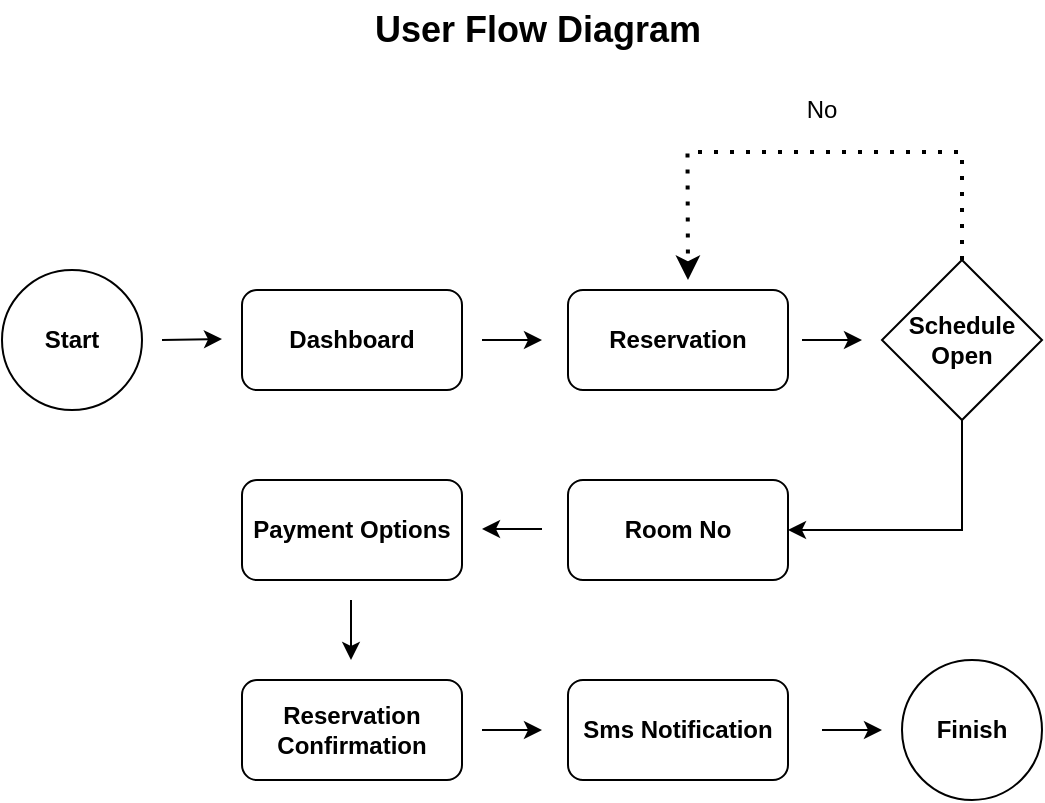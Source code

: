 <mxfile version="21.6.3" type="google">
  <diagram name="Page-1" id="dpnhuaNaRMRAQtIplrkO">
    <mxGraphModel grid="1" page="1" gridSize="10" guides="1" tooltips="1" connect="1" arrows="1" fold="1" pageScale="1" pageWidth="827" pageHeight="1169" math="0" shadow="0">
      <root>
        <mxCell id="0" />
        <mxCell id="1" parent="0" />
        <mxCell id="z8ApHOqLvtzKf69MEivw-1" value="&lt;b&gt;Start&lt;/b&gt;" style="ellipse;whiteSpace=wrap;html=1;aspect=fixed;" vertex="1" parent="1">
          <mxGeometry x="90" y="165" width="70" height="70" as="geometry" />
        </mxCell>
        <mxCell id="z8ApHOqLvtzKf69MEivw-2" value="&lt;b&gt;&lt;font style=&quot;font-size: 18px;&quot;&gt;User Flow Diagram&lt;/font&gt;&lt;/b&gt;" style="text;html=1;strokeColor=none;fillColor=none;align=center;verticalAlign=middle;whiteSpace=wrap;rounded=0;" vertex="1" parent="1">
          <mxGeometry x="270" y="30" width="176" height="30" as="geometry" />
        </mxCell>
        <mxCell id="z8ApHOqLvtzKf69MEivw-7" value="" style="endArrow=classic;html=1;rounded=0;" edge="1" parent="1">
          <mxGeometry width="50" height="50" relative="1" as="geometry">
            <mxPoint x="170" y="200" as="sourcePoint" />
            <mxPoint x="200" y="199.5" as="targetPoint" />
          </mxGeometry>
        </mxCell>
        <mxCell id="z8ApHOqLvtzKf69MEivw-8" value="&lt;b&gt;Dashboard&lt;/b&gt;" style="rounded=1;whiteSpace=wrap;html=1;" vertex="1" parent="1">
          <mxGeometry x="210" y="175" width="110" height="50" as="geometry" />
        </mxCell>
        <mxCell id="z8ApHOqLvtzKf69MEivw-9" value="" style="endArrow=classic;html=1;rounded=0;" edge="1" parent="1">
          <mxGeometry width="50" height="50" relative="1" as="geometry">
            <mxPoint x="330" y="200" as="sourcePoint" />
            <mxPoint x="360" y="199.5" as="targetPoint" />
            <Array as="points">
              <mxPoint x="360" y="200" />
            </Array>
          </mxGeometry>
        </mxCell>
        <mxCell id="z8ApHOqLvtzKf69MEivw-10" value="&lt;b&gt;Reservation&lt;/b&gt;" style="rounded=1;whiteSpace=wrap;html=1;" vertex="1" parent="1">
          <mxGeometry x="373" y="175" width="110" height="50" as="geometry" />
        </mxCell>
        <mxCell id="z8ApHOqLvtzKf69MEivw-20" style="edgeStyle=orthogonalEdgeStyle;rounded=0;orthogonalLoop=1;jettySize=auto;html=1;entryX=1;entryY=0.5;entryDx=0;entryDy=0;exitX=0.5;exitY=1;exitDx=0;exitDy=0;" edge="1" parent="1" source="z8ApHOqLvtzKf69MEivw-11" target="z8ApHOqLvtzKf69MEivw-19">
          <mxGeometry relative="1" as="geometry" />
        </mxCell>
        <mxCell id="z8ApHOqLvtzKf69MEivw-11" value="&lt;b&gt;Schedule Open&lt;/b&gt;" style="rhombus;whiteSpace=wrap;html=1;" vertex="1" parent="1">
          <mxGeometry x="530" y="160" width="80" height="80" as="geometry" />
        </mxCell>
        <mxCell id="z8ApHOqLvtzKf69MEivw-12" value="" style="endArrow=classic;dashed=1;html=1;dashPattern=1 3;strokeWidth=2;rounded=0;endFill=1;exitX=0.5;exitY=0;exitDx=0;exitDy=0;" edge="1" parent="1" source="z8ApHOqLvtzKf69MEivw-11">
          <mxGeometry width="50" height="50" relative="1" as="geometry">
            <mxPoint x="584.75" y="106" as="sourcePoint" />
            <mxPoint x="433" y="170" as="targetPoint" />
            <Array as="points">
              <mxPoint x="570" y="106" />
              <mxPoint x="432.75" y="106" />
            </Array>
          </mxGeometry>
        </mxCell>
        <mxCell id="z8ApHOqLvtzKf69MEivw-13" value="No" style="text;html=1;strokeColor=none;fillColor=none;align=center;verticalAlign=middle;whiteSpace=wrap;rounded=0;" vertex="1" parent="1">
          <mxGeometry x="470" y="70" width="60" height="30" as="geometry" />
        </mxCell>
        <mxCell id="z8ApHOqLvtzKf69MEivw-14" value="" style="endArrow=classic;html=1;rounded=0;" edge="1" parent="1">
          <mxGeometry width="50" height="50" relative="1" as="geometry">
            <mxPoint x="490" y="200" as="sourcePoint" />
            <mxPoint x="520" y="199.5" as="targetPoint" />
            <Array as="points">
              <mxPoint x="520" y="200" />
            </Array>
          </mxGeometry>
        </mxCell>
        <mxCell id="z8ApHOqLvtzKf69MEivw-19" value="&lt;b&gt;Room No&lt;/b&gt;" style="rounded=1;whiteSpace=wrap;html=1;" vertex="1" parent="1">
          <mxGeometry x="373" y="270" width="110" height="50" as="geometry" />
        </mxCell>
        <mxCell id="z8ApHOqLvtzKf69MEivw-21" value="&lt;b&gt;Payment Options&lt;/b&gt;" style="rounded=1;whiteSpace=wrap;html=1;" vertex="1" parent="1">
          <mxGeometry x="210" y="270" width="110" height="50" as="geometry" />
        </mxCell>
        <mxCell id="z8ApHOqLvtzKf69MEivw-23" value="" style="endArrow=classic;html=1;rounded=0;" edge="1" parent="1">
          <mxGeometry width="50" height="50" relative="1" as="geometry">
            <mxPoint x="360" y="294.5" as="sourcePoint" />
            <mxPoint x="330" y="294.5" as="targetPoint" />
          </mxGeometry>
        </mxCell>
        <mxCell id="z8ApHOqLvtzKf69MEivw-24" value="" style="endArrow=classic;html=1;rounded=0;" edge="1" parent="1">
          <mxGeometry width="50" height="50" relative="1" as="geometry">
            <mxPoint x="264.5" y="330" as="sourcePoint" />
            <mxPoint x="264.5" y="360" as="targetPoint" />
          </mxGeometry>
        </mxCell>
        <mxCell id="z8ApHOqLvtzKf69MEivw-25" value="&lt;b&gt;Reservation Confirmation&lt;/b&gt;" style="rounded=1;whiteSpace=wrap;html=1;" vertex="1" parent="1">
          <mxGeometry x="210" y="370" width="110" height="50" as="geometry" />
        </mxCell>
        <mxCell id="z8ApHOqLvtzKf69MEivw-27" value="&lt;b&gt;Sms Notification&lt;/b&gt;" style="rounded=1;whiteSpace=wrap;html=1;" vertex="1" parent="1">
          <mxGeometry x="373" y="370" width="110" height="50" as="geometry" />
        </mxCell>
        <mxCell id="z8ApHOqLvtzKf69MEivw-28" value="" style="endArrow=classic;html=1;rounded=0;" edge="1" parent="1">
          <mxGeometry width="50" height="50" relative="1" as="geometry">
            <mxPoint x="330" y="395" as="sourcePoint" />
            <mxPoint x="360" y="394.5" as="targetPoint" />
            <Array as="points">
              <mxPoint x="360" y="395" />
            </Array>
          </mxGeometry>
        </mxCell>
        <mxCell id="z8ApHOqLvtzKf69MEivw-29" value="" style="endArrow=classic;html=1;rounded=0;" edge="1" parent="1">
          <mxGeometry width="50" height="50" relative="1" as="geometry">
            <mxPoint x="500" y="395" as="sourcePoint" />
            <mxPoint x="530" y="394.5" as="targetPoint" />
            <Array as="points">
              <mxPoint x="530" y="395" />
            </Array>
          </mxGeometry>
        </mxCell>
        <mxCell id="z8ApHOqLvtzKf69MEivw-30" value="&lt;b&gt;Finish&lt;/b&gt;" style="ellipse;whiteSpace=wrap;html=1;aspect=fixed;" vertex="1" parent="1">
          <mxGeometry x="540" y="360" width="70" height="70" as="geometry" />
        </mxCell>
      </root>
    </mxGraphModel>
  </diagram>
</mxfile>
